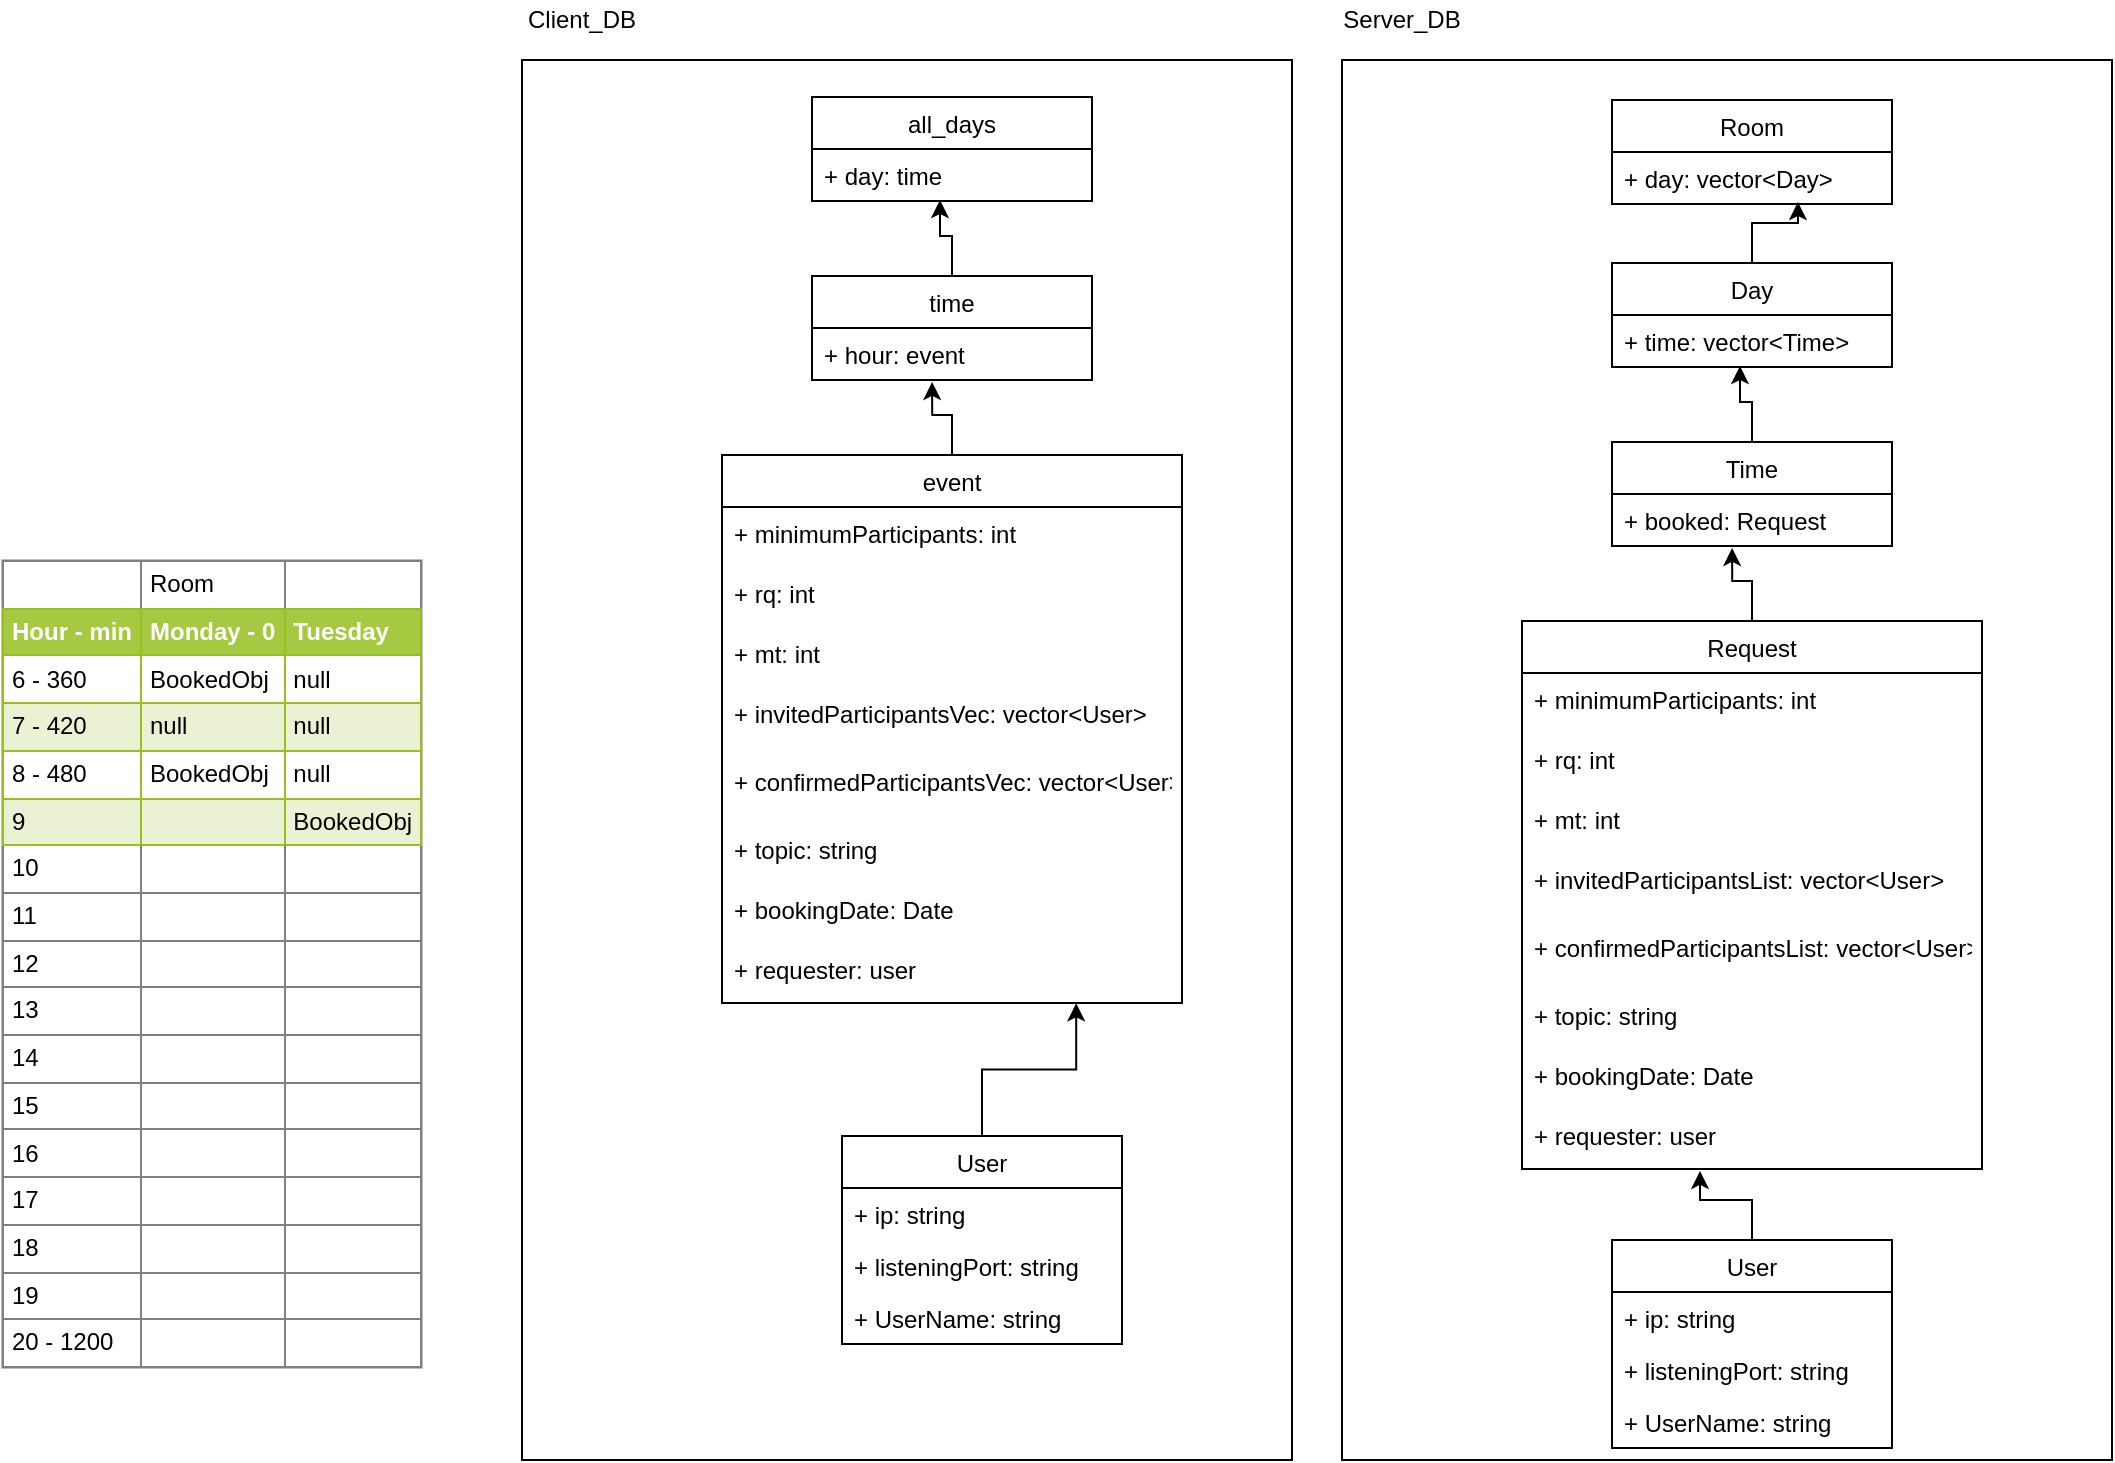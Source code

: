 <mxfile version="12.2.4" type="github" pages="1"><diagram id="XymOJ7ehhyAnQQnW5Tse" name="Page-1"><mxGraphModel dx="1422" dy="762" grid="1" gridSize="10" guides="1" tooltips="1" connect="1" arrows="1" fold="1" page="1" pageScale="1" pageWidth="1100" pageHeight="850" math="0" shadow="0"><root><mxCell id="0"/><mxCell id="1" parent="0"/><mxCell id="LM0EJmX6ID_c47sYi7vL-81" value="" style="rounded=0;whiteSpace=wrap;html=1;fillColor=none;" parent="1" vertex="1"><mxGeometry x="290" y="110" width="385" height="700" as="geometry"/></mxCell><mxCell id="LM0EJmX6ID_c47sYi7vL-46" value="" style="rounded=0;whiteSpace=wrap;html=1;fillColor=none;" parent="1" vertex="1"><mxGeometry x="700" y="110" width="385" height="700" as="geometry"/></mxCell><mxCell id="LM0EJmX6ID_c47sYi7vL-5" value="Room" style="swimlane;fontStyle=0;childLayout=stackLayout;horizontal=1;startSize=26;fillColor=none;horizontalStack=0;resizeParent=1;resizeParentMax=0;resizeLast=0;collapsible=1;marginBottom=0;" parent="1" vertex="1"><mxGeometry x="835" y="130" width="140" height="52" as="geometry"/></mxCell><mxCell id="LM0EJmX6ID_c47sYi7vL-6" value="+ day: vector&lt;Day&gt;" style="text;strokeColor=none;fillColor=none;align=left;verticalAlign=top;spacingLeft=4;spacingRight=4;overflow=hidden;rotatable=0;points=[[0,0.5],[1,0.5]];portConstraint=eastwest;" parent="LM0EJmX6ID_c47sYi7vL-5" vertex="1"><mxGeometry y="26" width="140" height="26" as="geometry"/></mxCell><mxCell id="LM0EJmX6ID_c47sYi7vL-10" value="&lt;table border=&quot;1&quot; width=&quot;100%&quot; cellpadding=&quot;4&quot; style=&quot;width: 100% ; height: 100% ; border-collapse: collapse&quot;&gt;&lt;tbody&gt;&lt;tr&gt;&lt;td&gt;&lt;br&gt;&lt;/td&gt;&lt;td&gt;Room&lt;/td&gt;&lt;td&gt;&lt;br&gt;&lt;/td&gt;&lt;/tr&gt;&lt;tr style=&quot;background-color: #a7c942 ; color: #ffffff ; border: 1px solid #98bf21&quot;&gt;&lt;th align=&quot;left&quot;&gt;Hour - min&lt;/th&gt;&lt;th align=&quot;left&quot;&gt;Monday - 0&lt;/th&gt;&lt;th align=&quot;left&quot;&gt;Tuesday&lt;/th&gt;&lt;/tr&gt;&lt;tr style=&quot;border: 1px solid #98bf21&quot;&gt;&lt;td&gt;6 - 360&lt;/td&gt;&lt;td&gt;BookedObj&lt;/td&gt;&lt;td&gt;null&lt;/td&gt;&lt;/tr&gt;&lt;tr style=&quot;background-color: #eaf2d3 ; border: 1px solid #98bf21&quot;&gt;&lt;td&gt;7 - 420&lt;br&gt;&lt;/td&gt;&lt;td&gt;null&lt;/td&gt;&lt;td&gt;null&lt;/td&gt;&lt;/tr&gt;&lt;tr style=&quot;border: 1px solid #98bf21&quot;&gt;&lt;td&gt;8 - 480&lt;/td&gt;&lt;td&gt;BookedObj&lt;/td&gt;&lt;td&gt;null&lt;/td&gt;&lt;/tr&gt;&lt;tr style=&quot;background-color: #eaf2d3 ; border: 1px solid #98bf21&quot;&gt;&lt;td&gt;9&lt;/td&gt;&lt;td&gt;&lt;br&gt;&lt;/td&gt;&lt;td&gt;BookedObj&lt;/td&gt;&lt;/tr&gt;&lt;tr&gt;&lt;td&gt;10&lt;/td&gt;&lt;td&gt;&lt;br&gt;&lt;/td&gt;&lt;td&gt;&lt;br&gt;&lt;/td&gt;&lt;/tr&gt;&lt;tr&gt;&lt;td&gt;11&lt;/td&gt;&lt;td&gt;&lt;br&gt;&lt;/td&gt;&lt;td&gt;&lt;br&gt;&lt;/td&gt;&lt;/tr&gt;&lt;tr&gt;&lt;td&gt;12&lt;/td&gt;&lt;td&gt;&lt;br&gt;&lt;/td&gt;&lt;td&gt;&lt;br&gt;&lt;/td&gt;&lt;/tr&gt;&lt;tr&gt;&lt;td&gt;13&lt;br&gt;&lt;/td&gt;&lt;td&gt;&lt;br&gt;&lt;/td&gt;&lt;td&gt;&lt;br&gt;&lt;/td&gt;&lt;/tr&gt;&lt;tr&gt;&lt;td&gt;14&lt;/td&gt;&lt;td&gt;&lt;br&gt;&lt;/td&gt;&lt;td&gt;&lt;br&gt;&lt;/td&gt;&lt;/tr&gt;&lt;tr&gt;&lt;td&gt;15&lt;/td&gt;&lt;td&gt;&lt;br&gt;&lt;/td&gt;&lt;td&gt;&lt;br&gt;&lt;/td&gt;&lt;/tr&gt;&lt;tr&gt;&lt;td&gt;16&lt;/td&gt;&lt;td&gt;&lt;br&gt;&lt;/td&gt;&lt;td&gt;&lt;br&gt;&lt;/td&gt;&lt;/tr&gt;&lt;tr&gt;&lt;td&gt;17&lt;/td&gt;&lt;td&gt;&lt;br&gt;&lt;/td&gt;&lt;td&gt;&lt;br&gt;&lt;/td&gt;&lt;/tr&gt;&lt;tr&gt;&lt;td&gt;18&lt;/td&gt;&lt;td&gt;&lt;br&gt;&lt;/td&gt;&lt;td&gt;&lt;br&gt;&lt;/td&gt;&lt;/tr&gt;&lt;tr&gt;&lt;td&gt;19&lt;br&gt;&lt;/td&gt;&lt;td&gt;&lt;br&gt;&lt;/td&gt;&lt;td&gt;&lt;br&gt;&lt;/td&gt;&lt;/tr&gt;&lt;tr&gt;&lt;td&gt;20 - 1200&lt;/td&gt;&lt;td&gt;&lt;br&gt;&lt;/td&gt;&lt;td&gt;&lt;br&gt;&lt;/td&gt;&lt;/tr&gt;&lt;/tbody&gt;&lt;/table&gt;" style="text;html=1;strokeColor=#c0c0c0;fillColor=#ffffff;overflow=fill;rounded=0;" parent="1" vertex="1"><mxGeometry x="30" y="360" width="210" height="404" as="geometry"/></mxCell><mxCell id="LM0EJmX6ID_c47sYi7vL-43" style="edgeStyle=orthogonalEdgeStyle;rounded=0;orthogonalLoop=1;jettySize=auto;html=1;entryX=0.429;entryY=1.038;entryDx=0;entryDy=0;entryPerimeter=0;" parent="1" source="LM0EJmX6ID_c47sYi7vL-14" target="LM0EJmX6ID_c47sYi7vL-42" edge="1"><mxGeometry relative="1" as="geometry"/></mxCell><mxCell id="LM0EJmX6ID_c47sYi7vL-14" value="Request" style="swimlane;fontStyle=0;childLayout=stackLayout;horizontal=1;startSize=26;fillColor=none;horizontalStack=0;resizeParent=1;resizeParentMax=0;resizeLast=0;collapsible=1;marginBottom=0;" parent="1" vertex="1"><mxGeometry x="790" y="390.5" width="230" height="274" as="geometry"/></mxCell><mxCell id="LM0EJmX6ID_c47sYi7vL-22" value="+ minimumParticipants: int" style="text;strokeColor=none;fillColor=none;align=left;verticalAlign=top;spacingLeft=4;spacingRight=4;overflow=hidden;rotatable=0;points=[[0,0.5],[1,0.5]];portConstraint=eastwest;" parent="LM0EJmX6ID_c47sYi7vL-14" vertex="1"><mxGeometry y="26" width="230" height="30" as="geometry"/></mxCell><mxCell id="LM0EJmX6ID_c47sYi7vL-23" value="+ rq: int" style="text;strokeColor=none;fillColor=none;align=left;verticalAlign=top;spacingLeft=4;spacingRight=4;overflow=hidden;rotatable=0;points=[[0,0.5],[1,0.5]];portConstraint=eastwest;" parent="LM0EJmX6ID_c47sYi7vL-14" vertex="1"><mxGeometry y="56" width="230" height="30" as="geometry"/></mxCell><mxCell id="LM0EJmX6ID_c47sYi7vL-69" value="+ mt: int" style="text;strokeColor=none;fillColor=none;align=left;verticalAlign=top;spacingLeft=4;spacingRight=4;overflow=hidden;rotatable=0;points=[[0,0.5],[1,0.5]];portConstraint=eastwest;" parent="LM0EJmX6ID_c47sYi7vL-14" vertex="1"><mxGeometry y="86" width="230" height="30" as="geometry"/></mxCell><mxCell id="LM0EJmX6ID_c47sYi7vL-15" value="+ invitedParticipantsList: vector&lt;User&gt;" style="text;strokeColor=none;fillColor=none;align=left;verticalAlign=top;spacingLeft=4;spacingRight=4;overflow=hidden;rotatable=0;points=[[0,0.5],[1,0.5]];portConstraint=eastwest;" parent="LM0EJmX6ID_c47sYi7vL-14" vertex="1"><mxGeometry y="116" width="230" height="34" as="geometry"/></mxCell><mxCell id="LM0EJmX6ID_c47sYi7vL-30" value="+ confirmedParticipantsList: vector&lt;User&gt;" style="text;strokeColor=none;fillColor=none;align=left;verticalAlign=top;spacingLeft=4;spacingRight=4;overflow=hidden;rotatable=0;points=[[0,0.5],[1,0.5]];portConstraint=eastwest;" parent="LM0EJmX6ID_c47sYi7vL-14" vertex="1"><mxGeometry y="150" width="230" height="34" as="geometry"/></mxCell><mxCell id="LM0EJmX6ID_c47sYi7vL-21" value="+ topic: string" style="text;strokeColor=none;fillColor=none;align=left;verticalAlign=top;spacingLeft=4;spacingRight=4;overflow=hidden;rotatable=0;points=[[0,0.5],[1,0.5]];portConstraint=eastwest;" parent="LM0EJmX6ID_c47sYi7vL-14" vertex="1"><mxGeometry y="184" width="230" height="30" as="geometry"/></mxCell><mxCell id="LM0EJmX6ID_c47sYi7vL-25" value="+ bookingDate: Date" style="text;strokeColor=none;fillColor=none;align=left;verticalAlign=top;spacingLeft=4;spacingRight=4;overflow=hidden;rotatable=0;points=[[0,0.5],[1,0.5]];portConstraint=eastwest;" parent="LM0EJmX6ID_c47sYi7vL-14" vertex="1"><mxGeometry y="214" width="230" height="30" as="geometry"/></mxCell><mxCell id="LM0EJmX6ID_c47sYi7vL-24" value="+ requester: user" style="text;strokeColor=none;fillColor=none;align=left;verticalAlign=top;spacingLeft=4;spacingRight=4;overflow=hidden;rotatable=0;points=[[0,0.5],[1,0.5]];portConstraint=eastwest;" parent="LM0EJmX6ID_c47sYi7vL-14" vertex="1"><mxGeometry y="244" width="230" height="30" as="geometry"/></mxCell><mxCell id="LM0EJmX6ID_c47sYi7vL-33" style="edgeStyle=orthogonalEdgeStyle;rounded=0;orthogonalLoop=1;jettySize=auto;html=1;entryX=0.387;entryY=1.033;entryDx=0;entryDy=0;entryPerimeter=0;" parent="1" source="LM0EJmX6ID_c47sYi7vL-26" target="LM0EJmX6ID_c47sYi7vL-24" edge="1"><mxGeometry relative="1" as="geometry"/></mxCell><mxCell id="LM0EJmX6ID_c47sYi7vL-26" value="User" style="swimlane;fontStyle=0;childLayout=stackLayout;horizontal=1;startSize=26;fillColor=none;horizontalStack=0;resizeParent=1;resizeParentMax=0;resizeLast=0;collapsible=1;marginBottom=0;" parent="1" vertex="1"><mxGeometry x="835" y="700" width="140" height="104" as="geometry"/></mxCell><mxCell id="LM0EJmX6ID_c47sYi7vL-27" value="+ ip: string" style="text;strokeColor=none;fillColor=none;align=left;verticalAlign=top;spacingLeft=4;spacingRight=4;overflow=hidden;rotatable=0;points=[[0,0.5],[1,0.5]];portConstraint=eastwest;" parent="LM0EJmX6ID_c47sYi7vL-26" vertex="1"><mxGeometry y="26" width="140" height="26" as="geometry"/></mxCell><mxCell id="LM0EJmX6ID_c47sYi7vL-28" value="+ listeningPort: string" style="text;strokeColor=none;fillColor=none;align=left;verticalAlign=top;spacingLeft=4;spacingRight=4;overflow=hidden;rotatable=0;points=[[0,0.5],[1,0.5]];portConstraint=eastwest;" parent="LM0EJmX6ID_c47sYi7vL-26" vertex="1"><mxGeometry y="52" width="140" height="26" as="geometry"/></mxCell><mxCell id="LM0EJmX6ID_c47sYi7vL-29" value="+ UserName: string" style="text;strokeColor=none;fillColor=none;align=left;verticalAlign=top;spacingLeft=4;spacingRight=4;overflow=hidden;rotatable=0;points=[[0,0.5],[1,0.5]];portConstraint=eastwest;" parent="LM0EJmX6ID_c47sYi7vL-26" vertex="1"><mxGeometry y="78" width="140" height="26" as="geometry"/></mxCell><mxCell id="LM0EJmX6ID_c47sYi7vL-45" style="edgeStyle=orthogonalEdgeStyle;rounded=0;orthogonalLoop=1;jettySize=auto;html=1;entryX=0.664;entryY=0.962;entryDx=0;entryDy=0;entryPerimeter=0;" parent="1" source="LM0EJmX6ID_c47sYi7vL-39" target="LM0EJmX6ID_c47sYi7vL-6" edge="1"><mxGeometry relative="1" as="geometry"/></mxCell><mxCell id="LM0EJmX6ID_c47sYi7vL-39" value="Day" style="swimlane;fontStyle=0;childLayout=stackLayout;horizontal=1;startSize=26;fillColor=none;horizontalStack=0;resizeParent=1;resizeParentMax=0;resizeLast=0;collapsible=1;marginBottom=0;" parent="1" vertex="1"><mxGeometry x="835" y="211.5" width="140" height="52" as="geometry"/></mxCell><mxCell id="LM0EJmX6ID_c47sYi7vL-40" value="+ time: vector&lt;Time&gt;" style="text;strokeColor=none;fillColor=none;align=left;verticalAlign=top;spacingLeft=4;spacingRight=4;overflow=hidden;rotatable=0;points=[[0,0.5],[1,0.5]];portConstraint=eastwest;" parent="LM0EJmX6ID_c47sYi7vL-39" vertex="1"><mxGeometry y="26" width="140" height="26" as="geometry"/></mxCell><mxCell id="LM0EJmX6ID_c47sYi7vL-44" style="edgeStyle=orthogonalEdgeStyle;rounded=0;orthogonalLoop=1;jettySize=auto;html=1;entryX=0.457;entryY=0.981;entryDx=0;entryDy=0;entryPerimeter=0;" parent="1" source="LM0EJmX6ID_c47sYi7vL-41" target="LM0EJmX6ID_c47sYi7vL-40" edge="1"><mxGeometry relative="1" as="geometry"/></mxCell><mxCell id="LM0EJmX6ID_c47sYi7vL-41" value="Time" style="swimlane;fontStyle=0;childLayout=stackLayout;horizontal=1;startSize=26;fillColor=none;horizontalStack=0;resizeParent=1;resizeParentMax=0;resizeLast=0;collapsible=1;marginBottom=0;" parent="1" vertex="1"><mxGeometry x="835" y="301" width="140" height="52" as="geometry"/></mxCell><mxCell id="LM0EJmX6ID_c47sYi7vL-42" value="+ booked: Request" style="text;strokeColor=none;fillColor=none;align=left;verticalAlign=top;spacingLeft=4;spacingRight=4;overflow=hidden;rotatable=0;points=[[0,0.5],[1,0.5]];portConstraint=eastwest;" parent="LM0EJmX6ID_c47sYi7vL-41" vertex="1"><mxGeometry y="26" width="140" height="26" as="geometry"/></mxCell><mxCell id="LM0EJmX6ID_c47sYi7vL-55" value="Server_DB" style="text;html=1;strokeColor=none;fillColor=none;align=center;verticalAlign=middle;whiteSpace=wrap;rounded=0;" parent="1" vertex="1"><mxGeometry x="710" y="80" width="40" height="20" as="geometry"/></mxCell><mxCell id="LM0EJmX6ID_c47sYi7vL-84" style="edgeStyle=orthogonalEdgeStyle;rounded=0;orthogonalLoop=1;jettySize=auto;html=1;entryX=0.429;entryY=1.038;entryDx=0;entryDy=0;entryPerimeter=0;" parent="1" source="LM0EJmX6ID_c47sYi7vL-85" target="LM0EJmX6ID_c47sYi7vL-104" edge="1"><mxGeometry relative="1" as="geometry"/></mxCell><mxCell id="LM0EJmX6ID_c47sYi7vL-85" value="event" style="swimlane;fontStyle=0;childLayout=stackLayout;horizontal=1;startSize=26;fillColor=none;horizontalStack=0;resizeParent=1;resizeParentMax=0;resizeLast=0;collapsible=1;marginBottom=0;" parent="1" vertex="1"><mxGeometry x="390" y="307.5" width="230" height="274" as="geometry"/></mxCell><mxCell id="LM0EJmX6ID_c47sYi7vL-86" value="+ minimumParticipants: int" style="text;strokeColor=none;fillColor=none;align=left;verticalAlign=top;spacingLeft=4;spacingRight=4;overflow=hidden;rotatable=0;points=[[0,0.5],[1,0.5]];portConstraint=eastwest;" parent="LM0EJmX6ID_c47sYi7vL-85" vertex="1"><mxGeometry y="26" width="230" height="30" as="geometry"/></mxCell><mxCell id="LM0EJmX6ID_c47sYi7vL-87" value="+ rq: int" style="text;strokeColor=none;fillColor=none;align=left;verticalAlign=top;spacingLeft=4;spacingRight=4;overflow=hidden;rotatable=0;points=[[0,0.5],[1,0.5]];portConstraint=eastwest;" parent="LM0EJmX6ID_c47sYi7vL-85" vertex="1"><mxGeometry y="56" width="230" height="30" as="geometry"/></mxCell><mxCell id="LM0EJmX6ID_c47sYi7vL-88" value="+ mt: int" style="text;strokeColor=none;fillColor=none;align=left;verticalAlign=top;spacingLeft=4;spacingRight=4;overflow=hidden;rotatable=0;points=[[0,0.5],[1,0.5]];portConstraint=eastwest;" parent="LM0EJmX6ID_c47sYi7vL-85" vertex="1"><mxGeometry y="86" width="230" height="30" as="geometry"/></mxCell><mxCell id="LM0EJmX6ID_c47sYi7vL-89" value="+ invitedParticipantsVec: vector&lt;User&gt;" style="text;strokeColor=none;fillColor=none;align=left;verticalAlign=top;spacingLeft=4;spacingRight=4;overflow=hidden;rotatable=0;points=[[0,0.5],[1,0.5]];portConstraint=eastwest;" parent="LM0EJmX6ID_c47sYi7vL-85" vertex="1"><mxGeometry y="116" width="230" height="34" as="geometry"/></mxCell><mxCell id="LM0EJmX6ID_c47sYi7vL-90" value="+ confirmedParticipantsVec: vector&lt;User&gt;" style="text;strokeColor=none;fillColor=none;align=left;verticalAlign=top;spacingLeft=4;spacingRight=4;overflow=hidden;rotatable=0;points=[[0,0.5],[1,0.5]];portConstraint=eastwest;" parent="LM0EJmX6ID_c47sYi7vL-85" vertex="1"><mxGeometry y="150" width="230" height="34" as="geometry"/></mxCell><mxCell id="LM0EJmX6ID_c47sYi7vL-91" value="+ topic: string" style="text;strokeColor=none;fillColor=none;align=left;verticalAlign=top;spacingLeft=4;spacingRight=4;overflow=hidden;rotatable=0;points=[[0,0.5],[1,0.5]];portConstraint=eastwest;" parent="LM0EJmX6ID_c47sYi7vL-85" vertex="1"><mxGeometry y="184" width="230" height="30" as="geometry"/></mxCell><mxCell id="LM0EJmX6ID_c47sYi7vL-92" value="+ bookingDate: Date" style="text;strokeColor=none;fillColor=none;align=left;verticalAlign=top;spacingLeft=4;spacingRight=4;overflow=hidden;rotatable=0;points=[[0,0.5],[1,0.5]];portConstraint=eastwest;" parent="LM0EJmX6ID_c47sYi7vL-85" vertex="1"><mxGeometry y="214" width="230" height="30" as="geometry"/></mxCell><mxCell id="LM0EJmX6ID_c47sYi7vL-93" value="+ requester: user" style="text;strokeColor=none;fillColor=none;align=left;verticalAlign=top;spacingLeft=4;spacingRight=4;overflow=hidden;rotatable=0;points=[[0,0.5],[1,0.5]];portConstraint=eastwest;" parent="LM0EJmX6ID_c47sYi7vL-85" vertex="1"><mxGeometry y="244" width="230" height="30" as="geometry"/></mxCell><mxCell id="LM0EJmX6ID_c47sYi7vL-106" style="edgeStyle=orthogonalEdgeStyle;rounded=0;orthogonalLoop=1;jettySize=auto;html=1;entryX=0.77;entryY=1.005;entryDx=0;entryDy=0;entryPerimeter=0;" parent="1" source="LM0EJmX6ID_c47sYi7vL-95" target="LM0EJmX6ID_c47sYi7vL-93" edge="1"><mxGeometry relative="1" as="geometry"/></mxCell><mxCell id="LM0EJmX6ID_c47sYi7vL-95" value="User" style="swimlane;fontStyle=0;childLayout=stackLayout;horizontal=1;startSize=26;fillColor=none;horizontalStack=0;resizeParent=1;resizeParentMax=0;resizeLast=0;collapsible=1;marginBottom=0;" parent="1" vertex="1"><mxGeometry x="450" y="648" width="140" height="104" as="geometry"/></mxCell><mxCell id="LM0EJmX6ID_c47sYi7vL-96" value="+ ip: string" style="text;strokeColor=none;fillColor=none;align=left;verticalAlign=top;spacingLeft=4;spacingRight=4;overflow=hidden;rotatable=0;points=[[0,0.5],[1,0.5]];portConstraint=eastwest;" parent="LM0EJmX6ID_c47sYi7vL-95" vertex="1"><mxGeometry y="26" width="140" height="26" as="geometry"/></mxCell><mxCell id="LM0EJmX6ID_c47sYi7vL-97" value="+ listeningPort: string" style="text;strokeColor=none;fillColor=none;align=left;verticalAlign=top;spacingLeft=4;spacingRight=4;overflow=hidden;rotatable=0;points=[[0,0.5],[1,0.5]];portConstraint=eastwest;" parent="LM0EJmX6ID_c47sYi7vL-95" vertex="1"><mxGeometry y="52" width="140" height="26" as="geometry"/></mxCell><mxCell id="LM0EJmX6ID_c47sYi7vL-98" value="+ UserName: string" style="text;strokeColor=none;fillColor=none;align=left;verticalAlign=top;spacingLeft=4;spacingRight=4;overflow=hidden;rotatable=0;points=[[0,0.5],[1,0.5]];portConstraint=eastwest;" parent="LM0EJmX6ID_c47sYi7vL-95" vertex="1"><mxGeometry y="78" width="140" height="26" as="geometry"/></mxCell><mxCell id="LM0EJmX6ID_c47sYi7vL-100" value="all_days" style="swimlane;fontStyle=0;childLayout=stackLayout;horizontal=1;startSize=26;fillColor=none;horizontalStack=0;resizeParent=1;resizeParentMax=0;resizeLast=0;collapsible=1;marginBottom=0;" parent="1" vertex="1"><mxGeometry x="435" y="128.5" width="140" height="52" as="geometry"/></mxCell><mxCell id="LM0EJmX6ID_c47sYi7vL-101" value="+ day: time" style="text;strokeColor=none;fillColor=none;align=left;verticalAlign=top;spacingLeft=4;spacingRight=4;overflow=hidden;rotatable=0;points=[[0,0.5],[1,0.5]];portConstraint=eastwest;" parent="LM0EJmX6ID_c47sYi7vL-100" vertex="1"><mxGeometry y="26" width="140" height="26" as="geometry"/></mxCell><mxCell id="LM0EJmX6ID_c47sYi7vL-102" style="edgeStyle=orthogonalEdgeStyle;rounded=0;orthogonalLoop=1;jettySize=auto;html=1;entryX=0.457;entryY=0.981;entryDx=0;entryDy=0;entryPerimeter=0;" parent="1" source="LM0EJmX6ID_c47sYi7vL-103" target="LM0EJmX6ID_c47sYi7vL-101" edge="1"><mxGeometry relative="1" as="geometry"/></mxCell><mxCell id="LM0EJmX6ID_c47sYi7vL-103" value="time" style="swimlane;fontStyle=0;childLayout=stackLayout;horizontal=1;startSize=26;fillColor=none;horizontalStack=0;resizeParent=1;resizeParentMax=0;resizeLast=0;collapsible=1;marginBottom=0;" parent="1" vertex="1"><mxGeometry x="435" y="218" width="140" height="52" as="geometry"/></mxCell><mxCell id="LM0EJmX6ID_c47sYi7vL-104" value="+ hour: event" style="text;strokeColor=none;fillColor=none;align=left;verticalAlign=top;spacingLeft=4;spacingRight=4;overflow=hidden;rotatable=0;points=[[0,0.5],[1,0.5]];portConstraint=eastwest;" parent="LM0EJmX6ID_c47sYi7vL-103" vertex="1"><mxGeometry y="26" width="140" height="26" as="geometry"/></mxCell><mxCell id="LM0EJmX6ID_c47sYi7vL-105" value="Client_DB" style="text;html=1;strokeColor=none;fillColor=none;align=center;verticalAlign=middle;whiteSpace=wrap;rounded=0;" parent="1" vertex="1"><mxGeometry x="300" y="80" width="40" height="20" as="geometry"/></mxCell></root></mxGraphModel></diagram></mxfile>